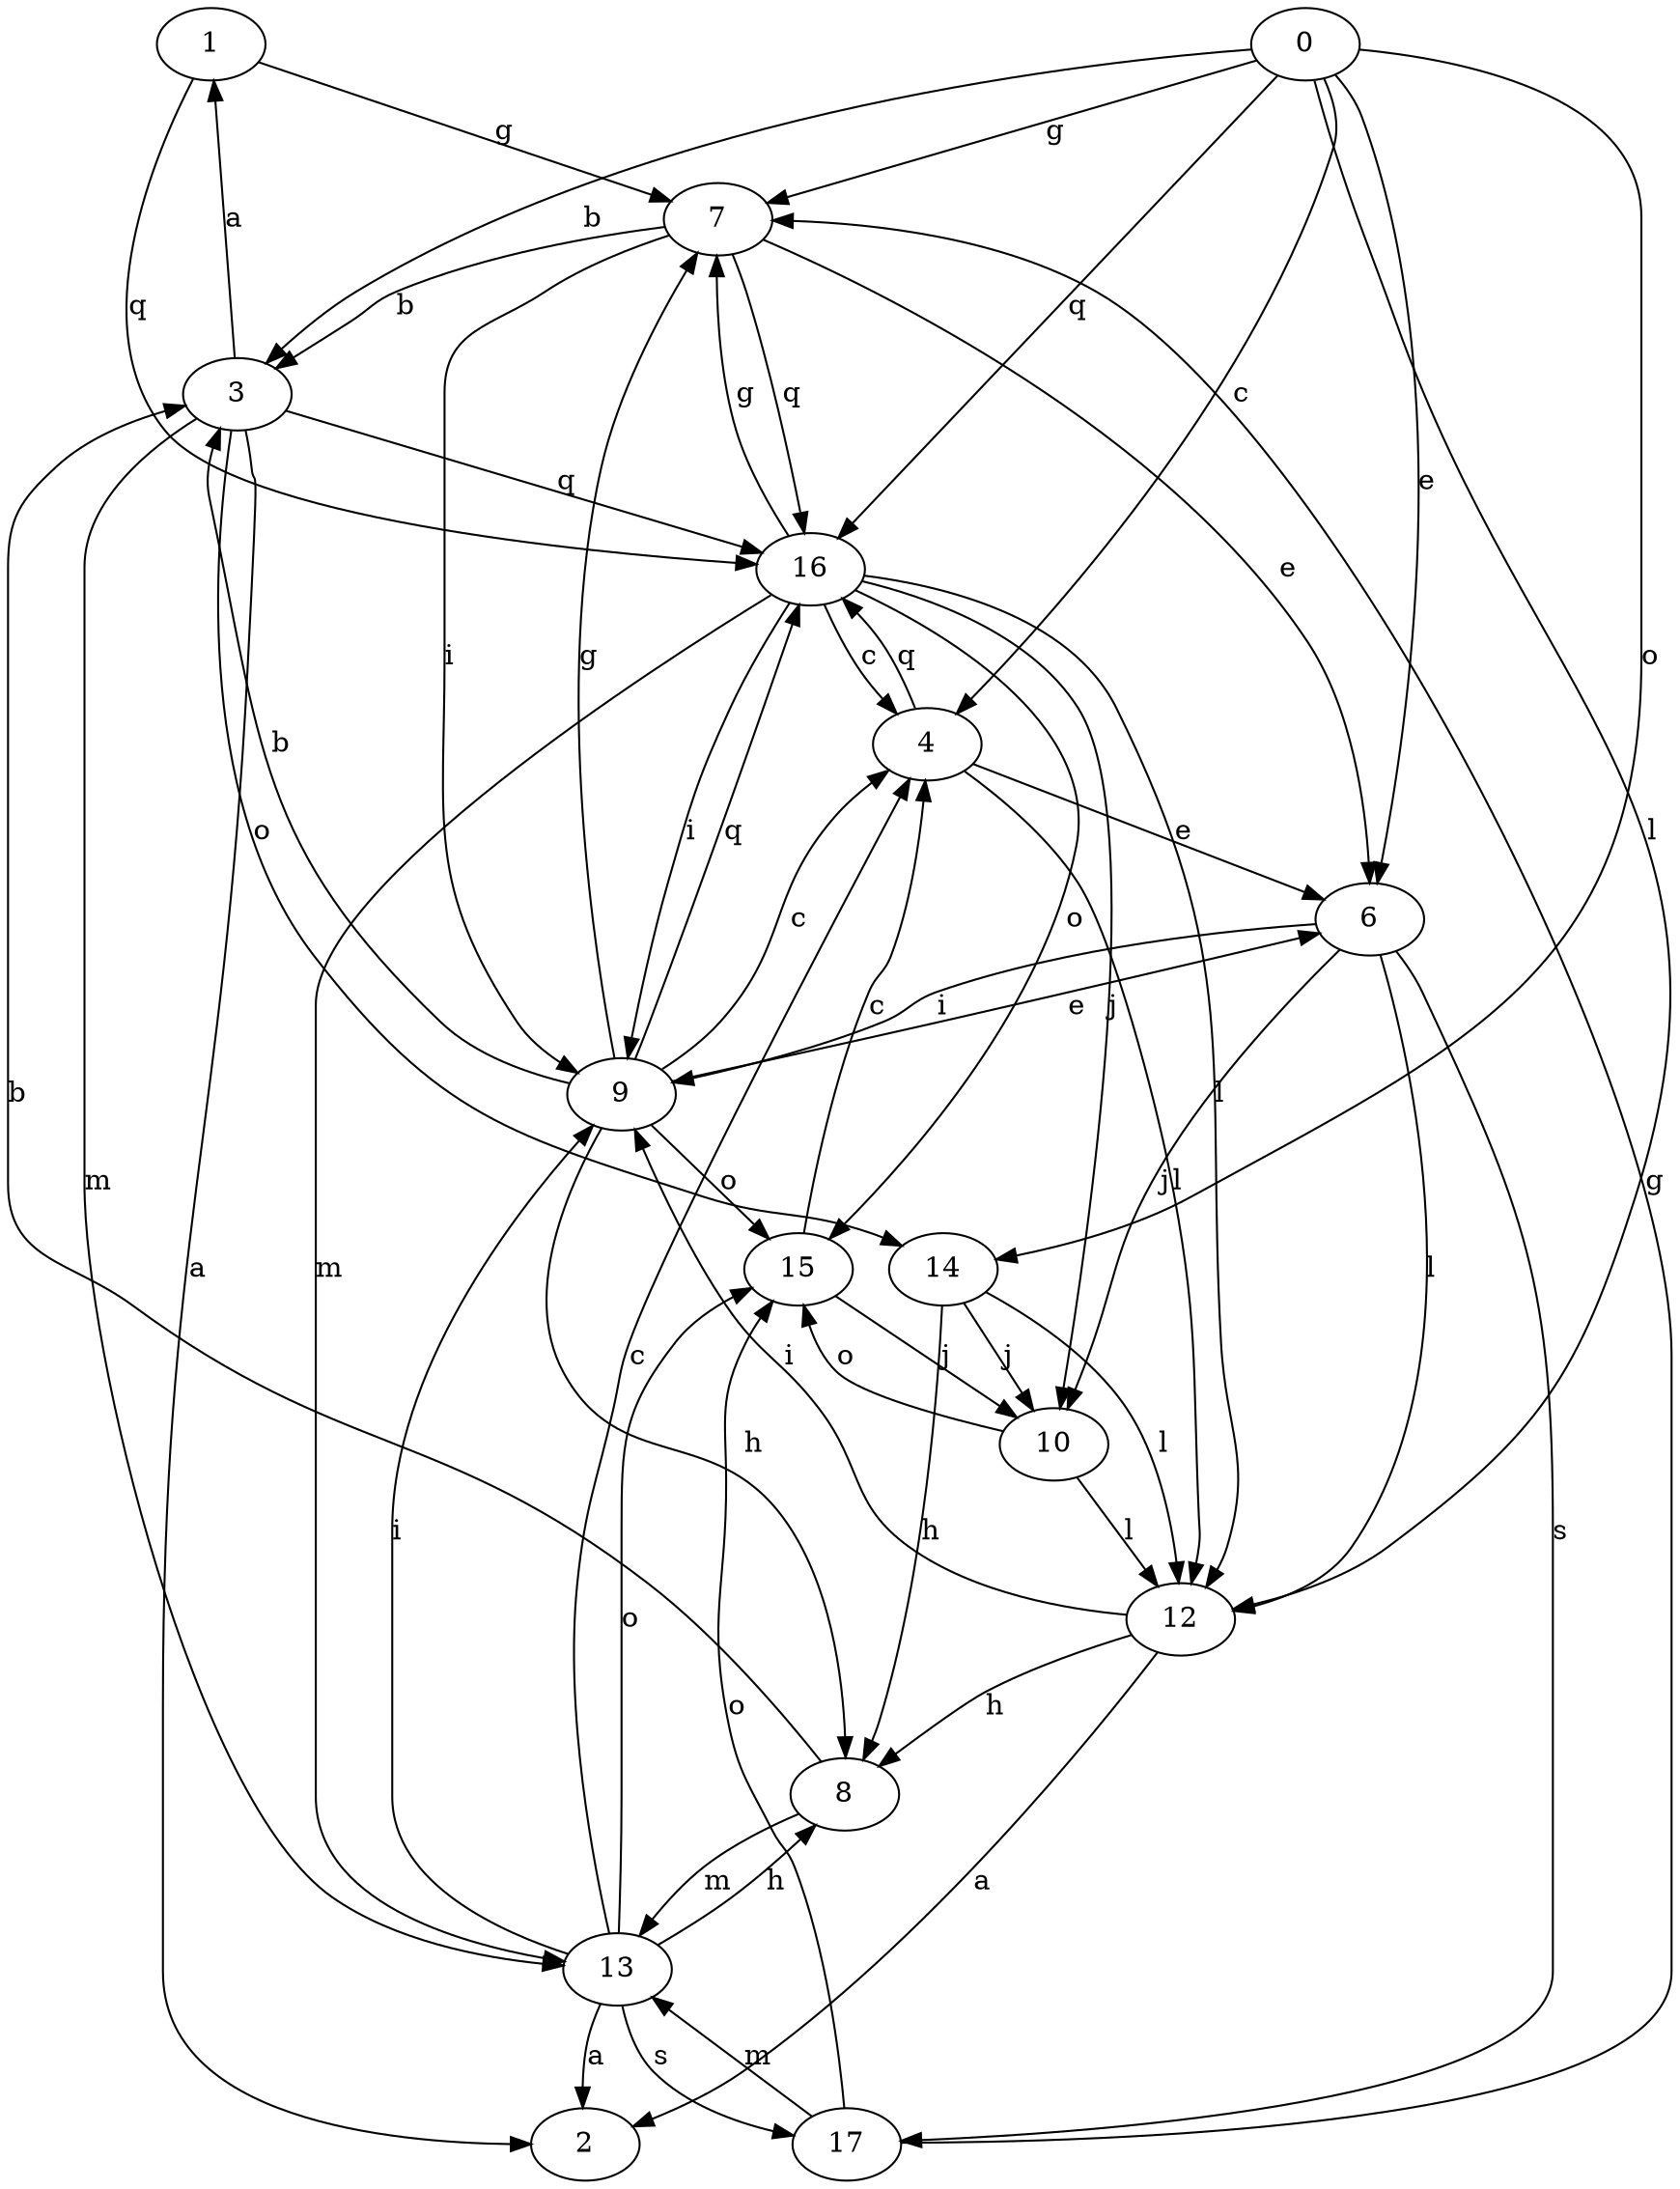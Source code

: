 strict digraph  {
1;
2;
3;
4;
0;
6;
7;
8;
9;
10;
12;
13;
14;
15;
16;
17;
1 -> 7  [label=g];
1 -> 16  [label=q];
3 -> 1  [label=a];
3 -> 2  [label=a];
3 -> 13  [label=m];
3 -> 14  [label=o];
3 -> 16  [label=q];
4 -> 6  [label=e];
4 -> 12  [label=l];
4 -> 16  [label=q];
0 -> 3  [label=b];
0 -> 4  [label=c];
0 -> 6  [label=e];
0 -> 7  [label=g];
0 -> 12  [label=l];
0 -> 14  [label=o];
0 -> 16  [label=q];
6 -> 9  [label=i];
6 -> 10  [label=j];
6 -> 12  [label=l];
6 -> 17  [label=s];
7 -> 3  [label=b];
7 -> 6  [label=e];
7 -> 9  [label=i];
7 -> 16  [label=q];
8 -> 3  [label=b];
8 -> 13  [label=m];
9 -> 3  [label=b];
9 -> 4  [label=c];
9 -> 6  [label=e];
9 -> 7  [label=g];
9 -> 8  [label=h];
9 -> 15  [label=o];
9 -> 16  [label=q];
10 -> 12  [label=l];
10 -> 15  [label=o];
12 -> 2  [label=a];
12 -> 8  [label=h];
12 -> 9  [label=i];
13 -> 2  [label=a];
13 -> 4  [label=c];
13 -> 8  [label=h];
13 -> 9  [label=i];
13 -> 15  [label=o];
13 -> 17  [label=s];
14 -> 8  [label=h];
14 -> 10  [label=j];
14 -> 12  [label=l];
15 -> 4  [label=c];
15 -> 10  [label=j];
16 -> 4  [label=c];
16 -> 7  [label=g];
16 -> 9  [label=i];
16 -> 10  [label=j];
16 -> 12  [label=l];
16 -> 13  [label=m];
16 -> 15  [label=o];
17 -> 7  [label=g];
17 -> 13  [label=m];
17 -> 15  [label=o];
}
